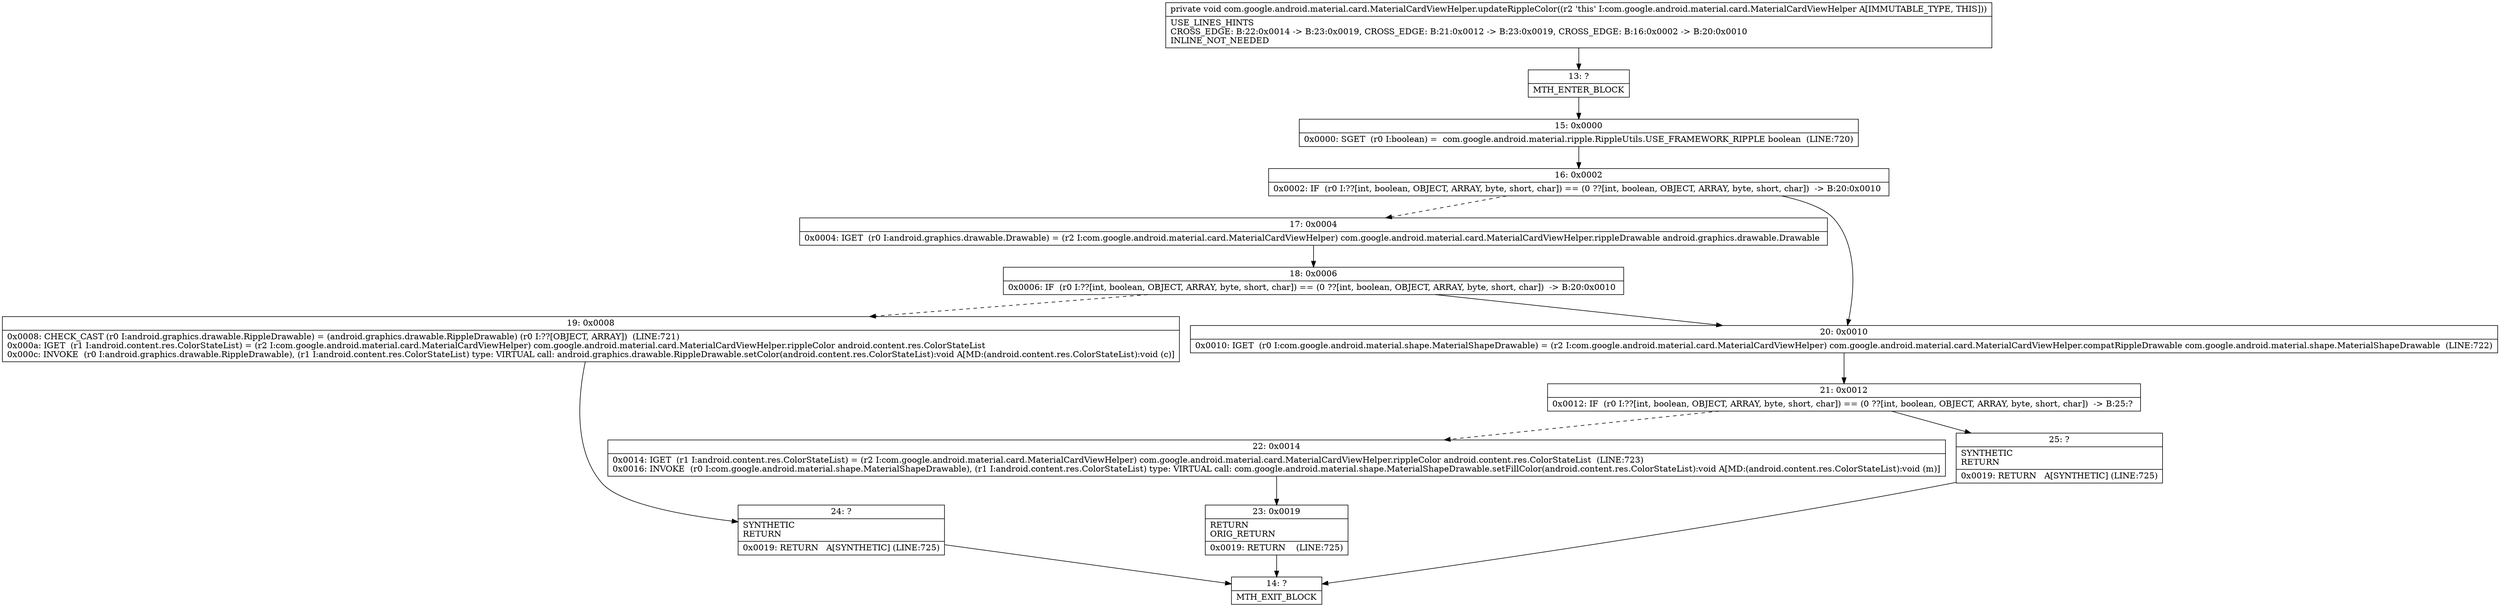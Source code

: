 digraph "CFG forcom.google.android.material.card.MaterialCardViewHelper.updateRippleColor()V" {
Node_13 [shape=record,label="{13\:\ ?|MTH_ENTER_BLOCK\l}"];
Node_15 [shape=record,label="{15\:\ 0x0000|0x0000: SGET  (r0 I:boolean) =  com.google.android.material.ripple.RippleUtils.USE_FRAMEWORK_RIPPLE boolean  (LINE:720)\l}"];
Node_16 [shape=record,label="{16\:\ 0x0002|0x0002: IF  (r0 I:??[int, boolean, OBJECT, ARRAY, byte, short, char]) == (0 ??[int, boolean, OBJECT, ARRAY, byte, short, char])  \-\> B:20:0x0010 \l}"];
Node_17 [shape=record,label="{17\:\ 0x0004|0x0004: IGET  (r0 I:android.graphics.drawable.Drawable) = (r2 I:com.google.android.material.card.MaterialCardViewHelper) com.google.android.material.card.MaterialCardViewHelper.rippleDrawable android.graphics.drawable.Drawable \l}"];
Node_18 [shape=record,label="{18\:\ 0x0006|0x0006: IF  (r0 I:??[int, boolean, OBJECT, ARRAY, byte, short, char]) == (0 ??[int, boolean, OBJECT, ARRAY, byte, short, char])  \-\> B:20:0x0010 \l}"];
Node_19 [shape=record,label="{19\:\ 0x0008|0x0008: CHECK_CAST (r0 I:android.graphics.drawable.RippleDrawable) = (android.graphics.drawable.RippleDrawable) (r0 I:??[OBJECT, ARRAY])  (LINE:721)\l0x000a: IGET  (r1 I:android.content.res.ColorStateList) = (r2 I:com.google.android.material.card.MaterialCardViewHelper) com.google.android.material.card.MaterialCardViewHelper.rippleColor android.content.res.ColorStateList \l0x000c: INVOKE  (r0 I:android.graphics.drawable.RippleDrawable), (r1 I:android.content.res.ColorStateList) type: VIRTUAL call: android.graphics.drawable.RippleDrawable.setColor(android.content.res.ColorStateList):void A[MD:(android.content.res.ColorStateList):void (c)]\l}"];
Node_24 [shape=record,label="{24\:\ ?|SYNTHETIC\lRETURN\l|0x0019: RETURN   A[SYNTHETIC] (LINE:725)\l}"];
Node_14 [shape=record,label="{14\:\ ?|MTH_EXIT_BLOCK\l}"];
Node_20 [shape=record,label="{20\:\ 0x0010|0x0010: IGET  (r0 I:com.google.android.material.shape.MaterialShapeDrawable) = (r2 I:com.google.android.material.card.MaterialCardViewHelper) com.google.android.material.card.MaterialCardViewHelper.compatRippleDrawable com.google.android.material.shape.MaterialShapeDrawable  (LINE:722)\l}"];
Node_21 [shape=record,label="{21\:\ 0x0012|0x0012: IF  (r0 I:??[int, boolean, OBJECT, ARRAY, byte, short, char]) == (0 ??[int, boolean, OBJECT, ARRAY, byte, short, char])  \-\> B:25:? \l}"];
Node_22 [shape=record,label="{22\:\ 0x0014|0x0014: IGET  (r1 I:android.content.res.ColorStateList) = (r2 I:com.google.android.material.card.MaterialCardViewHelper) com.google.android.material.card.MaterialCardViewHelper.rippleColor android.content.res.ColorStateList  (LINE:723)\l0x0016: INVOKE  (r0 I:com.google.android.material.shape.MaterialShapeDrawable), (r1 I:android.content.res.ColorStateList) type: VIRTUAL call: com.google.android.material.shape.MaterialShapeDrawable.setFillColor(android.content.res.ColorStateList):void A[MD:(android.content.res.ColorStateList):void (m)]\l}"];
Node_23 [shape=record,label="{23\:\ 0x0019|RETURN\lORIG_RETURN\l|0x0019: RETURN    (LINE:725)\l}"];
Node_25 [shape=record,label="{25\:\ ?|SYNTHETIC\lRETURN\l|0x0019: RETURN   A[SYNTHETIC] (LINE:725)\l}"];
MethodNode[shape=record,label="{private void com.google.android.material.card.MaterialCardViewHelper.updateRippleColor((r2 'this' I:com.google.android.material.card.MaterialCardViewHelper A[IMMUTABLE_TYPE, THIS]))  | USE_LINES_HINTS\lCROSS_EDGE: B:22:0x0014 \-\> B:23:0x0019, CROSS_EDGE: B:21:0x0012 \-\> B:23:0x0019, CROSS_EDGE: B:16:0x0002 \-\> B:20:0x0010\lINLINE_NOT_NEEDED\l}"];
MethodNode -> Node_13;Node_13 -> Node_15;
Node_15 -> Node_16;
Node_16 -> Node_17[style=dashed];
Node_16 -> Node_20;
Node_17 -> Node_18;
Node_18 -> Node_19[style=dashed];
Node_18 -> Node_20;
Node_19 -> Node_24;
Node_24 -> Node_14;
Node_20 -> Node_21;
Node_21 -> Node_22[style=dashed];
Node_21 -> Node_25;
Node_22 -> Node_23;
Node_23 -> Node_14;
Node_25 -> Node_14;
}

